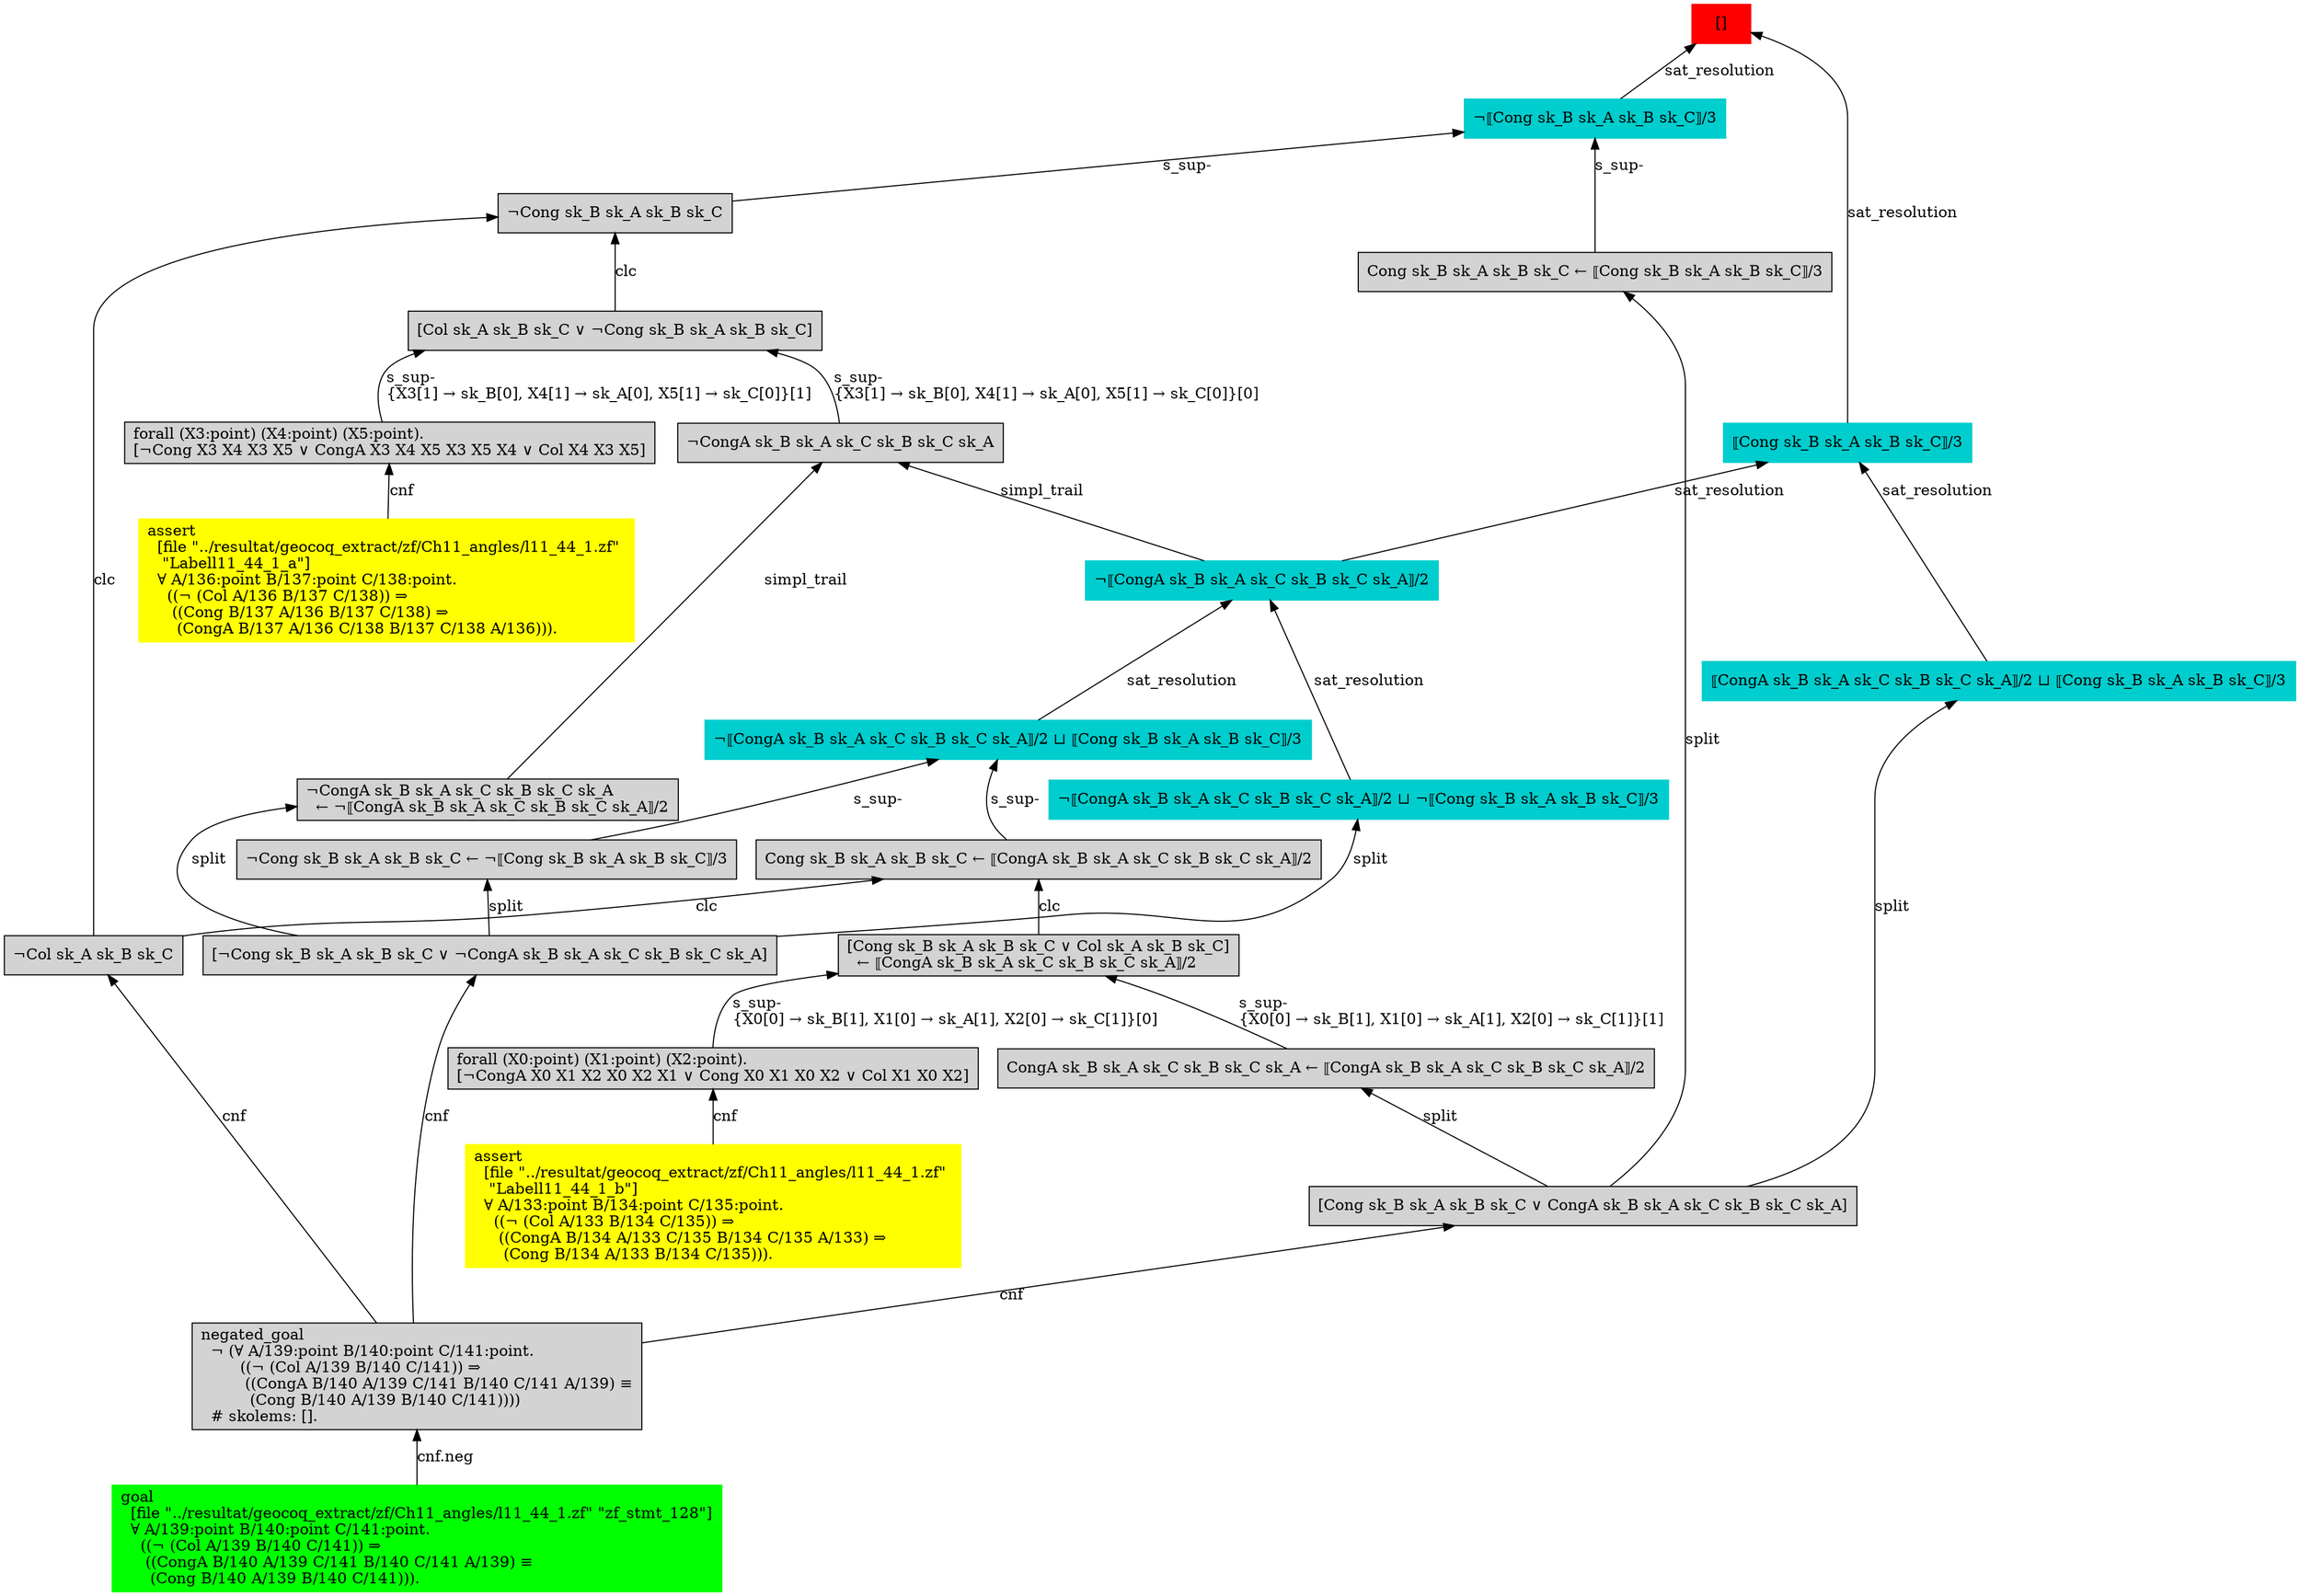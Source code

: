 digraph "unsat_graph" {
  vertex_0 [color=red, label="[]", shape=box, style=filled];
  vertex_0 -> vertex_1 [label="sat_resolution", dir="back"];
  vertex_1 [color=cyan3, shape=box, label="¬⟦Cong sk_B sk_A sk_B sk_C⟧/3\l", style=filled];
  vertex_1 -> vertex_2 [label="s_sup-\l", dir="back"];
  vertex_2 [shape=box, label="¬Cong sk_B sk_A sk_B sk_C\l", style=filled];
  vertex_2 -> vertex_3 [label="clc", dir="back"];
  vertex_3 [shape=box, label="¬Col sk_A sk_B sk_C\l", style=filled];
  vertex_3 -> vertex_4 [label="cnf", dir="back"];
  vertex_4 [shape=box, label="negated_goal\l  ¬ (∀ A/139:point B/140:point C/141:point.\l        ((¬ (Col A/139 B/140 C/141)) ⇒\l         ((CongA B/140 A/139 C/141 B/140 C/141 A/139) ≡\l          (Cong B/140 A/139 B/140 C/141))))\l  # skolems: [].\l", style=filled];
  vertex_4 -> vertex_5 [label="cnf.neg", dir="back"];
  vertex_5 [color=green, shape=box, label="goal\l  [file \"../resultat/geocoq_extract/zf/Ch11_angles/l11_44_1.zf\" \"zf_stmt_128\"]\l  ∀ A/139:point B/140:point C/141:point.\l    ((¬ (Col A/139 B/140 C/141)) ⇒\l     ((CongA B/140 A/139 C/141 B/140 C/141 A/139) ≡\l      (Cong B/140 A/139 B/140 C/141))).\l", style=filled];
  vertex_2 -> vertex_6 [label="clc", dir="back"];
  vertex_6 [shape=box, label="[Col sk_A sk_B sk_C ∨ ¬Cong sk_B sk_A sk_B sk_C]\l", style=filled];
  vertex_6 -> vertex_7 [label="s_sup-\l\{X3[1] → sk_B[0], X4[1] → sk_A[0], X5[1] → sk_C[0]\}[0]\l", dir="back"];
  vertex_7 [shape=box, label="¬CongA sk_B sk_A sk_C sk_B sk_C sk_A\l", style=filled];
  vertex_7 -> vertex_8 [label="simpl_trail", dir="back"];
  vertex_8 [color=cyan3, shape=box, label="¬⟦CongA sk_B sk_A sk_C sk_B sk_C sk_A⟧/2\l", style=filled];
  vertex_8 -> vertex_9 [label="sat_resolution", dir="back"];
  vertex_9 [color=cyan3, shape=box, label="¬⟦CongA sk_B sk_A sk_C sk_B sk_C sk_A⟧/2 ⊔ ¬⟦Cong sk_B sk_A sk_B sk_C⟧/3\l", style=filled];
  vertex_9 -> vertex_10 [label="split", dir="back"];
  vertex_10 [shape=box, label="[¬Cong sk_B sk_A sk_B sk_C ∨ ¬CongA sk_B sk_A sk_C sk_B sk_C sk_A]\l", style=filled];
  vertex_10 -> vertex_4 [label="cnf", dir="back"];
  vertex_8 -> vertex_11 [label="sat_resolution", dir="back"];
  vertex_11 [color=cyan3, shape=box, label="¬⟦CongA sk_B sk_A sk_C sk_B sk_C sk_A⟧/2 ⊔ ⟦Cong sk_B sk_A sk_B sk_C⟧/3\l", style=filled];
  vertex_11 -> vertex_12 [label="s_sup-\l", dir="back"];
  vertex_12 [shape=box, label="¬Cong sk_B sk_A sk_B sk_C ← ¬⟦Cong sk_B sk_A sk_B sk_C⟧/3\l", style=filled];
  vertex_12 -> vertex_10 [label="split", dir="back"];
  vertex_11 -> vertex_13 [label="s_sup-\l", dir="back"];
  vertex_13 [shape=box, label="Cong sk_B sk_A sk_B sk_C ← ⟦CongA sk_B sk_A sk_C sk_B sk_C sk_A⟧/2\l", style=filled];
  vertex_13 -> vertex_3 [label="clc", dir="back"];
  vertex_13 -> vertex_14 [label="clc", dir="back"];
  vertex_14 [shape=box, label="[Cong sk_B sk_A sk_B sk_C ∨ Col sk_A sk_B sk_C]\l  ← ⟦CongA sk_B sk_A sk_C sk_B sk_C sk_A⟧/2\l", style=filled];
  vertex_14 -> vertex_15 [label="s_sup-\l\{X0[0] → sk_B[1], X1[0] → sk_A[1], X2[0] → sk_C[1]\}[0]\l", dir="back"];
  vertex_15 [shape=box, label="forall (X0:point) (X1:point) (X2:point).\l[¬CongA X0 X1 X2 X0 X2 X1 ∨ Cong X0 X1 X0 X2 ∨ Col X1 X0 X2]\l", style=filled];
  vertex_15 -> vertex_16 [label="cnf", dir="back"];
  vertex_16 [color=yellow, shape=box, label="assert\l  [file \"../resultat/geocoq_extract/zf/Ch11_angles/l11_44_1.zf\" \l   \"Labell11_44_1_b\"]\l  ∀ A/133:point B/134:point C/135:point.\l    ((¬ (Col A/133 B/134 C/135)) ⇒\l     ((CongA B/134 A/133 C/135 B/134 C/135 A/133) ⇒\l      (Cong B/134 A/133 B/134 C/135))).\l", style=filled];
  vertex_14 -> vertex_17 [label="s_sup-\l\{X0[0] → sk_B[1], X1[0] → sk_A[1], X2[0] → sk_C[1]\}[1]\l", dir="back"];
  vertex_17 [shape=box, label="CongA sk_B sk_A sk_C sk_B sk_C sk_A ← ⟦CongA sk_B sk_A sk_C sk_B sk_C sk_A⟧/2\l", style=filled];
  vertex_17 -> vertex_18 [label="split", dir="back"];
  vertex_18 [shape=box, label="[Cong sk_B sk_A sk_B sk_C ∨ CongA sk_B sk_A sk_C sk_B sk_C sk_A]\l", style=filled];
  vertex_18 -> vertex_4 [label="cnf", dir="back"];
  vertex_7 -> vertex_19 [label="simpl_trail", dir="back"];
  vertex_19 [shape=box, label="¬CongA sk_B sk_A sk_C sk_B sk_C sk_A\l  ← ¬⟦CongA sk_B sk_A sk_C sk_B sk_C sk_A⟧/2\l", style=filled];
  vertex_19 -> vertex_10 [label="split", dir="back"];
  vertex_6 -> vertex_20 [label="s_sup-\l\{X3[1] → sk_B[0], X4[1] → sk_A[0], X5[1] → sk_C[0]\}[1]\l", dir="back"];
  vertex_20 [shape=box, label="forall (X3:point) (X4:point) (X5:point).\l[¬Cong X3 X4 X3 X5 ∨ CongA X3 X4 X5 X3 X5 X4 ∨ Col X4 X3 X5]\l", style=filled];
  vertex_20 -> vertex_21 [label="cnf", dir="back"];
  vertex_21 [color=yellow, shape=box, label="assert\l  [file \"../resultat/geocoq_extract/zf/Ch11_angles/l11_44_1.zf\" \l   \"Labell11_44_1_a\"]\l  ∀ A/136:point B/137:point C/138:point.\l    ((¬ (Col A/136 B/137 C/138)) ⇒\l     ((Cong B/137 A/136 B/137 C/138) ⇒\l      (CongA B/137 A/136 C/138 B/137 C/138 A/136))).\l", style=filled];
  vertex_1 -> vertex_22 [label="s_sup-\l", dir="back"];
  vertex_22 [shape=box, label="Cong sk_B sk_A sk_B sk_C ← ⟦Cong sk_B sk_A sk_B sk_C⟧/3\l", style=filled];
  vertex_22 -> vertex_18 [label="split", dir="back"];
  vertex_0 -> vertex_23 [label="sat_resolution", dir="back"];
  vertex_23 [color=cyan3, shape=box, label="⟦Cong sk_B sk_A sk_B sk_C⟧/3\l", style=filled];
  vertex_23 -> vertex_8 [label="sat_resolution", dir="back"];
  vertex_23 -> vertex_24 [label="sat_resolution", dir="back"];
  vertex_24 [color=cyan3, shape=box, label="⟦CongA sk_B sk_A sk_C sk_B sk_C sk_A⟧/2 ⊔ ⟦Cong sk_B sk_A sk_B sk_C⟧/3\l", style=filled];
  vertex_24 -> vertex_18 [label="split", dir="back"];
  }


